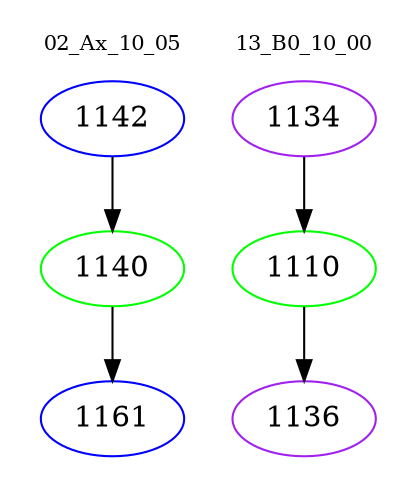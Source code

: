 digraph{
subgraph cluster_0 {
color = white
label = "02_Ax_10_05";
fontsize=10;
T0_1142 [label="1142", color="blue"]
T0_1142 -> T0_1140 [color="black"]
T0_1140 [label="1140", color="green"]
T0_1140 -> T0_1161 [color="black"]
T0_1161 [label="1161", color="blue"]
}
subgraph cluster_1 {
color = white
label = "13_B0_10_00";
fontsize=10;
T1_1134 [label="1134", color="purple"]
T1_1134 -> T1_1110 [color="black"]
T1_1110 [label="1110", color="green"]
T1_1110 -> T1_1136 [color="black"]
T1_1136 [label="1136", color="purple"]
}
}
